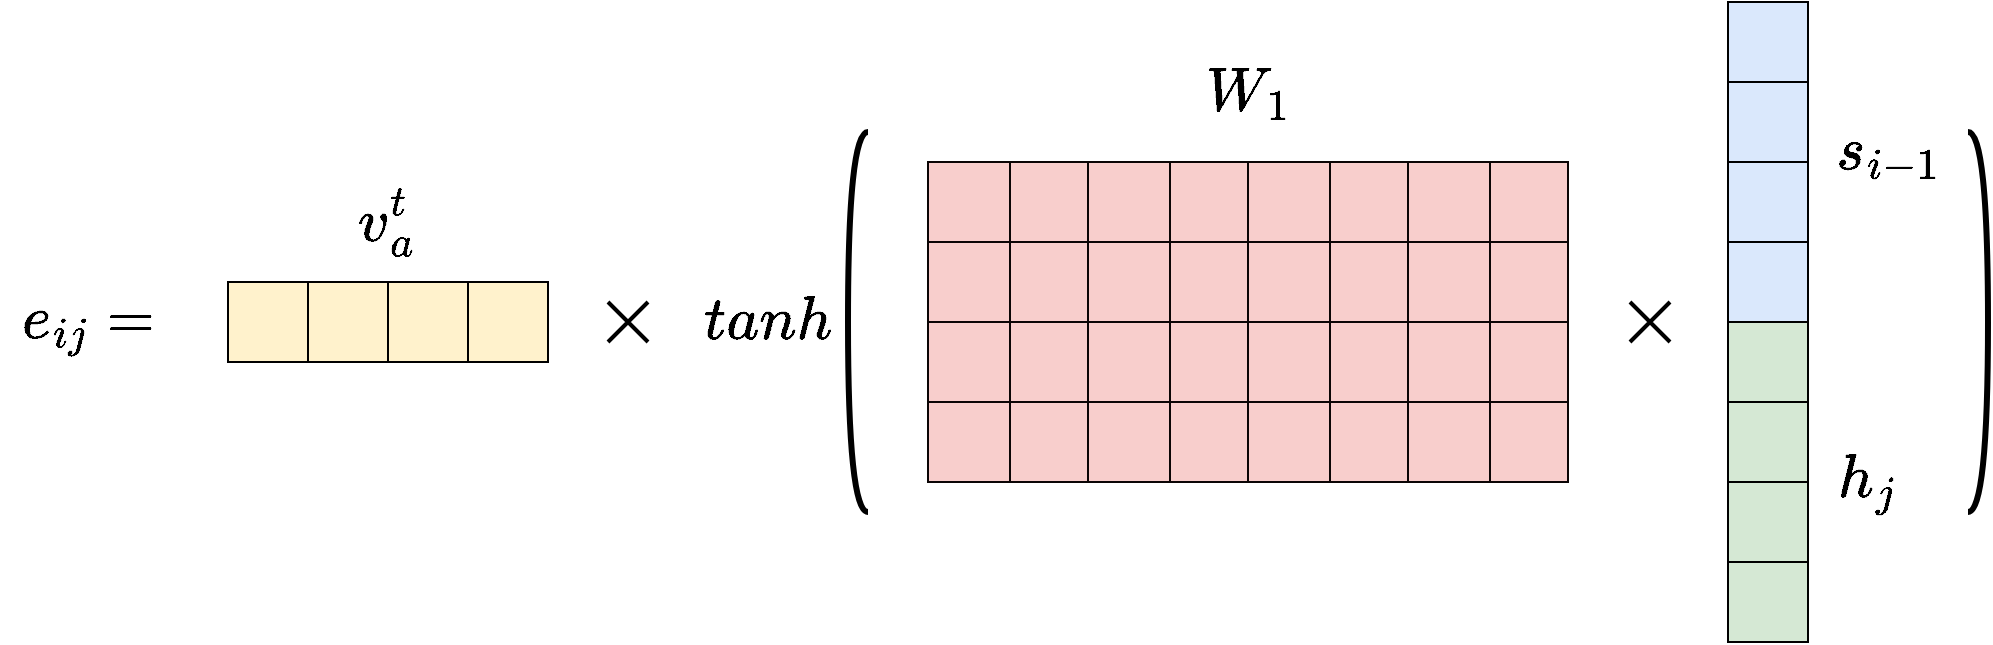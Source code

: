 <mxfile version="28.1.2">
  <diagram name="Página-1" id="rPFFwyuD0StnBTE2iHZz">
    <mxGraphModel dx="1055" dy="791" grid="1" gridSize="10" guides="1" tooltips="1" connect="1" arrows="1" fold="1" page="1" pageScale="1" pageWidth="827" pageHeight="1169" math="1" shadow="0">
      <root>
        <mxCell id="0" />
        <mxCell id="1" parent="0" />
        <mxCell id="d-k93QkLwcRHFECUl0n6-141" value="" style="shape=table;startSize=0;container=1;collapsible=0;childLayout=tableLayout;fillColor=#dae8fc;strokeColor=#000000;" vertex="1" parent="1">
          <mxGeometry x="1280" y="200" width="40" height="160" as="geometry" />
        </mxCell>
        <mxCell id="d-k93QkLwcRHFECUl0n6-142" value="" style="shape=tableRow;horizontal=0;startSize=0;swimlaneHead=0;swimlaneBody=0;strokeColor=#000000;top=0;left=0;bottom=0;right=0;collapsible=0;dropTarget=0;fillColor=none;points=[[0,0.5],[1,0.5]];portConstraint=eastwest;" vertex="1" parent="d-k93QkLwcRHFECUl0n6-141">
          <mxGeometry width="40" height="40" as="geometry" />
        </mxCell>
        <mxCell id="d-k93QkLwcRHFECUl0n6-143" value="" style="shape=partialRectangle;html=1;whiteSpace=wrap;connectable=0;strokeColor=#000000;overflow=hidden;fillColor=none;top=0;left=0;bottom=0;right=0;pointerEvents=1;" vertex="1" parent="d-k93QkLwcRHFECUl0n6-142">
          <mxGeometry width="40" height="40" as="geometry">
            <mxRectangle width="40" height="40" as="alternateBounds" />
          </mxGeometry>
        </mxCell>
        <mxCell id="d-k93QkLwcRHFECUl0n6-144" value="" style="shape=tableRow;horizontal=0;startSize=0;swimlaneHead=0;swimlaneBody=0;strokeColor=#000000;top=0;left=0;bottom=0;right=0;collapsible=0;dropTarget=0;fillColor=none;points=[[0,0.5],[1,0.5]];portConstraint=eastwest;" vertex="1" parent="d-k93QkLwcRHFECUl0n6-141">
          <mxGeometry y="40" width="40" height="40" as="geometry" />
        </mxCell>
        <mxCell id="d-k93QkLwcRHFECUl0n6-145" value="" style="shape=partialRectangle;html=1;whiteSpace=wrap;connectable=0;strokeColor=#000000;overflow=hidden;fillColor=none;top=0;left=0;bottom=0;right=0;pointerEvents=1;" vertex="1" parent="d-k93QkLwcRHFECUl0n6-144">
          <mxGeometry width="40" height="40" as="geometry">
            <mxRectangle width="40" height="40" as="alternateBounds" />
          </mxGeometry>
        </mxCell>
        <mxCell id="d-k93QkLwcRHFECUl0n6-146" value="" style="shape=tableRow;horizontal=0;startSize=0;swimlaneHead=0;swimlaneBody=0;strokeColor=#000000;top=0;left=0;bottom=0;right=0;collapsible=0;dropTarget=0;fillColor=none;points=[[0,0.5],[1,0.5]];portConstraint=eastwest;" vertex="1" parent="d-k93QkLwcRHFECUl0n6-141">
          <mxGeometry y="80" width="40" height="40" as="geometry" />
        </mxCell>
        <mxCell id="d-k93QkLwcRHFECUl0n6-147" value="" style="shape=partialRectangle;html=1;whiteSpace=wrap;connectable=0;strokeColor=#000000;overflow=hidden;fillColor=none;top=0;left=0;bottom=0;right=0;pointerEvents=1;" vertex="1" parent="d-k93QkLwcRHFECUl0n6-146">
          <mxGeometry width="40" height="40" as="geometry">
            <mxRectangle width="40" height="40" as="alternateBounds" />
          </mxGeometry>
        </mxCell>
        <mxCell id="d-k93QkLwcRHFECUl0n6-148" value="" style="shape=tableRow;horizontal=0;startSize=0;swimlaneHead=0;swimlaneBody=0;strokeColor=#000000;top=0;left=0;bottom=0;right=0;collapsible=0;dropTarget=0;fillColor=none;points=[[0,0.5],[1,0.5]];portConstraint=eastwest;" vertex="1" parent="d-k93QkLwcRHFECUl0n6-141">
          <mxGeometry y="120" width="40" height="40" as="geometry" />
        </mxCell>
        <mxCell id="d-k93QkLwcRHFECUl0n6-149" value="" style="shape=partialRectangle;html=1;whiteSpace=wrap;connectable=0;strokeColor=#000000;overflow=hidden;fillColor=none;top=0;left=0;bottom=0;right=0;pointerEvents=1;" vertex="1" parent="d-k93QkLwcRHFECUl0n6-148">
          <mxGeometry width="40" height="40" as="geometry">
            <mxRectangle width="40" height="40" as="alternateBounds" />
          </mxGeometry>
        </mxCell>
        <mxCell id="d-k93QkLwcRHFECUl0n6-150" value="&lt;font style=&quot;font-size: 26px;&quot;&gt;$$s_{i-1}$$&lt;/font&gt;" style="text;html=1;align=center;verticalAlign=middle;whiteSpace=wrap;rounded=0;" vertex="1" parent="1">
          <mxGeometry x="1320" y="260" width="80" height="30" as="geometry" />
        </mxCell>
        <mxCell id="d-k93QkLwcRHFECUl0n6-151" value="" style="shape=table;startSize=0;container=1;collapsible=0;childLayout=tableLayout;fillColor=#d5e8d4;strokeColor=#000000;" vertex="1" parent="1">
          <mxGeometry x="1280" y="360" width="40" height="160" as="geometry" />
        </mxCell>
        <mxCell id="d-k93QkLwcRHFECUl0n6-152" value="" style="shape=tableRow;horizontal=0;startSize=0;swimlaneHead=0;swimlaneBody=0;strokeColor=#000000;top=0;left=0;bottom=0;right=0;collapsible=0;dropTarget=0;fillColor=none;points=[[0,0.5],[1,0.5]];portConstraint=eastwest;" vertex="1" parent="d-k93QkLwcRHFECUl0n6-151">
          <mxGeometry width="40" height="40" as="geometry" />
        </mxCell>
        <mxCell id="d-k93QkLwcRHFECUl0n6-153" value="" style="shape=partialRectangle;html=1;whiteSpace=wrap;connectable=0;strokeColor=#000000;overflow=hidden;fillColor=none;top=0;left=0;bottom=0;right=0;pointerEvents=1;" vertex="1" parent="d-k93QkLwcRHFECUl0n6-152">
          <mxGeometry width="40" height="40" as="geometry">
            <mxRectangle width="40" height="40" as="alternateBounds" />
          </mxGeometry>
        </mxCell>
        <mxCell id="d-k93QkLwcRHFECUl0n6-154" value="" style="shape=tableRow;horizontal=0;startSize=0;swimlaneHead=0;swimlaneBody=0;strokeColor=#000000;top=0;left=0;bottom=0;right=0;collapsible=0;dropTarget=0;fillColor=none;points=[[0,0.5],[1,0.5]];portConstraint=eastwest;" vertex="1" parent="d-k93QkLwcRHFECUl0n6-151">
          <mxGeometry y="40" width="40" height="40" as="geometry" />
        </mxCell>
        <mxCell id="d-k93QkLwcRHFECUl0n6-155" value="" style="shape=partialRectangle;html=1;whiteSpace=wrap;connectable=0;strokeColor=#000000;overflow=hidden;fillColor=none;top=0;left=0;bottom=0;right=0;pointerEvents=1;" vertex="1" parent="d-k93QkLwcRHFECUl0n6-154">
          <mxGeometry width="40" height="40" as="geometry">
            <mxRectangle width="40" height="40" as="alternateBounds" />
          </mxGeometry>
        </mxCell>
        <mxCell id="d-k93QkLwcRHFECUl0n6-156" value="" style="shape=tableRow;horizontal=0;startSize=0;swimlaneHead=0;swimlaneBody=0;strokeColor=#000000;top=0;left=0;bottom=0;right=0;collapsible=0;dropTarget=0;fillColor=none;points=[[0,0.5],[1,0.5]];portConstraint=eastwest;" vertex="1" parent="d-k93QkLwcRHFECUl0n6-151">
          <mxGeometry y="80" width="40" height="40" as="geometry" />
        </mxCell>
        <mxCell id="d-k93QkLwcRHFECUl0n6-157" value="" style="shape=partialRectangle;html=1;whiteSpace=wrap;connectable=0;strokeColor=#000000;overflow=hidden;fillColor=none;top=0;left=0;bottom=0;right=0;pointerEvents=1;" vertex="1" parent="d-k93QkLwcRHFECUl0n6-156">
          <mxGeometry width="40" height="40" as="geometry">
            <mxRectangle width="40" height="40" as="alternateBounds" />
          </mxGeometry>
        </mxCell>
        <mxCell id="d-k93QkLwcRHFECUl0n6-158" value="" style="shape=tableRow;horizontal=0;startSize=0;swimlaneHead=0;swimlaneBody=0;strokeColor=#000000;top=0;left=0;bottom=0;right=0;collapsible=0;dropTarget=0;fillColor=none;points=[[0,0.5],[1,0.5]];portConstraint=eastwest;" vertex="1" parent="d-k93QkLwcRHFECUl0n6-151">
          <mxGeometry y="120" width="40" height="40" as="geometry" />
        </mxCell>
        <mxCell id="d-k93QkLwcRHFECUl0n6-159" value="" style="shape=partialRectangle;html=1;whiteSpace=wrap;connectable=0;strokeColor=#000000;overflow=hidden;fillColor=none;top=0;left=0;bottom=0;right=0;pointerEvents=1;" vertex="1" parent="d-k93QkLwcRHFECUl0n6-158">
          <mxGeometry width="40" height="40" as="geometry">
            <mxRectangle width="40" height="40" as="alternateBounds" />
          </mxGeometry>
        </mxCell>
        <mxCell id="d-k93QkLwcRHFECUl0n6-160" value="&lt;font style=&quot;font-size: 26px;&quot;&gt;$$h_j$$&lt;/font&gt;" style="text;html=1;align=center;verticalAlign=middle;whiteSpace=wrap;rounded=0;" vertex="1" parent="1">
          <mxGeometry x="1310" y="425" width="80" height="30" as="geometry" />
        </mxCell>
        <mxCell id="d-k93QkLwcRHFECUl0n6-161" value="" style="shape=table;startSize=0;container=1;collapsible=0;childLayout=tableLayout;fillColor=#f8cecc;strokeColor=#0B0505;" vertex="1" parent="1">
          <mxGeometry x="880" y="280" width="320" height="160" as="geometry" />
        </mxCell>
        <mxCell id="d-k93QkLwcRHFECUl0n6-162" value="" style="shape=tableRow;horizontal=0;startSize=0;swimlaneHead=0;swimlaneBody=0;strokeColor=inherit;top=0;left=0;bottom=0;right=0;collapsible=0;dropTarget=0;fillColor=none;points=[[0,0.5],[1,0.5]];portConstraint=eastwest;" vertex="1" parent="d-k93QkLwcRHFECUl0n6-161">
          <mxGeometry width="320" height="40" as="geometry" />
        </mxCell>
        <mxCell id="d-k93QkLwcRHFECUl0n6-163" value="" style="shape=partialRectangle;html=1;whiteSpace=wrap;connectable=0;strokeColor=inherit;overflow=hidden;fillColor=none;top=0;left=0;bottom=0;right=0;pointerEvents=1;" vertex="1" parent="d-k93QkLwcRHFECUl0n6-162">
          <mxGeometry width="41" height="40" as="geometry">
            <mxRectangle width="41" height="40" as="alternateBounds" />
          </mxGeometry>
        </mxCell>
        <mxCell id="d-k93QkLwcRHFECUl0n6-164" value="" style="shape=partialRectangle;html=1;whiteSpace=wrap;connectable=0;strokeColor=inherit;overflow=hidden;fillColor=none;top=0;left=0;bottom=0;right=0;pointerEvents=1;" vertex="1" parent="d-k93QkLwcRHFECUl0n6-162">
          <mxGeometry x="41" width="39" height="40" as="geometry">
            <mxRectangle width="39" height="40" as="alternateBounds" />
          </mxGeometry>
        </mxCell>
        <mxCell id="d-k93QkLwcRHFECUl0n6-165" value="" style="shape=partialRectangle;html=1;whiteSpace=wrap;connectable=0;strokeColor=inherit;overflow=hidden;fillColor=none;top=0;left=0;bottom=0;right=0;pointerEvents=1;" vertex="1" parent="d-k93QkLwcRHFECUl0n6-162">
          <mxGeometry x="80" width="41" height="40" as="geometry">
            <mxRectangle width="41" height="40" as="alternateBounds" />
          </mxGeometry>
        </mxCell>
        <mxCell id="d-k93QkLwcRHFECUl0n6-166" value="" style="shape=partialRectangle;html=1;whiteSpace=wrap;connectable=0;strokeColor=inherit;overflow=hidden;fillColor=none;top=0;left=0;bottom=0;right=0;pointerEvents=1;" vertex="1" parent="d-k93QkLwcRHFECUl0n6-162">
          <mxGeometry x="121" width="39" height="40" as="geometry">
            <mxRectangle width="39" height="40" as="alternateBounds" />
          </mxGeometry>
        </mxCell>
        <mxCell id="d-k93QkLwcRHFECUl0n6-167" value="" style="shape=partialRectangle;html=1;whiteSpace=wrap;connectable=0;strokeColor=inherit;overflow=hidden;fillColor=none;top=0;left=0;bottom=0;right=0;pointerEvents=1;" vertex="1" parent="d-k93QkLwcRHFECUl0n6-162">
          <mxGeometry x="160" width="41" height="40" as="geometry">
            <mxRectangle width="41" height="40" as="alternateBounds" />
          </mxGeometry>
        </mxCell>
        <mxCell id="d-k93QkLwcRHFECUl0n6-168" value="" style="shape=partialRectangle;html=1;whiteSpace=wrap;connectable=0;strokeColor=inherit;overflow=hidden;fillColor=none;top=0;left=0;bottom=0;right=0;pointerEvents=1;" vertex="1" parent="d-k93QkLwcRHFECUl0n6-162">
          <mxGeometry x="201" width="39" height="40" as="geometry">
            <mxRectangle width="39" height="40" as="alternateBounds" />
          </mxGeometry>
        </mxCell>
        <mxCell id="d-k93QkLwcRHFECUl0n6-169" value="" style="shape=partialRectangle;html=1;whiteSpace=wrap;connectable=0;strokeColor=inherit;overflow=hidden;fillColor=none;top=0;left=0;bottom=0;right=0;pointerEvents=1;" vertex="1" parent="d-k93QkLwcRHFECUl0n6-162">
          <mxGeometry x="240" width="41" height="40" as="geometry">
            <mxRectangle width="41" height="40" as="alternateBounds" />
          </mxGeometry>
        </mxCell>
        <mxCell id="d-k93QkLwcRHFECUl0n6-170" value="" style="shape=partialRectangle;html=1;whiteSpace=wrap;connectable=0;strokeColor=inherit;overflow=hidden;fillColor=none;top=0;left=0;bottom=0;right=0;pointerEvents=1;" vertex="1" parent="d-k93QkLwcRHFECUl0n6-162">
          <mxGeometry x="281" width="39" height="40" as="geometry">
            <mxRectangle width="39" height="40" as="alternateBounds" />
          </mxGeometry>
        </mxCell>
        <mxCell id="d-k93QkLwcRHFECUl0n6-171" value="" style="shape=tableRow;horizontal=0;startSize=0;swimlaneHead=0;swimlaneBody=0;strokeColor=inherit;top=0;left=0;bottom=0;right=0;collapsible=0;dropTarget=0;fillColor=none;points=[[0,0.5],[1,0.5]];portConstraint=eastwest;" vertex="1" parent="d-k93QkLwcRHFECUl0n6-161">
          <mxGeometry y="40" width="320" height="40" as="geometry" />
        </mxCell>
        <mxCell id="d-k93QkLwcRHFECUl0n6-172" value="" style="shape=partialRectangle;html=1;whiteSpace=wrap;connectable=0;strokeColor=inherit;overflow=hidden;fillColor=none;top=0;left=0;bottom=0;right=0;pointerEvents=1;" vertex="1" parent="d-k93QkLwcRHFECUl0n6-171">
          <mxGeometry width="41" height="40" as="geometry">
            <mxRectangle width="41" height="40" as="alternateBounds" />
          </mxGeometry>
        </mxCell>
        <mxCell id="d-k93QkLwcRHFECUl0n6-173" value="" style="shape=partialRectangle;html=1;whiteSpace=wrap;connectable=0;strokeColor=inherit;overflow=hidden;fillColor=none;top=0;left=0;bottom=0;right=0;pointerEvents=1;" vertex="1" parent="d-k93QkLwcRHFECUl0n6-171">
          <mxGeometry x="41" width="39" height="40" as="geometry">
            <mxRectangle width="39" height="40" as="alternateBounds" />
          </mxGeometry>
        </mxCell>
        <mxCell id="d-k93QkLwcRHFECUl0n6-174" value="" style="shape=partialRectangle;html=1;whiteSpace=wrap;connectable=0;strokeColor=inherit;overflow=hidden;fillColor=none;top=0;left=0;bottom=0;right=0;pointerEvents=1;" vertex="1" parent="d-k93QkLwcRHFECUl0n6-171">
          <mxGeometry x="80" width="41" height="40" as="geometry">
            <mxRectangle width="41" height="40" as="alternateBounds" />
          </mxGeometry>
        </mxCell>
        <mxCell id="d-k93QkLwcRHFECUl0n6-175" value="" style="shape=partialRectangle;html=1;whiteSpace=wrap;connectable=0;strokeColor=inherit;overflow=hidden;fillColor=none;top=0;left=0;bottom=0;right=0;pointerEvents=1;" vertex="1" parent="d-k93QkLwcRHFECUl0n6-171">
          <mxGeometry x="121" width="39" height="40" as="geometry">
            <mxRectangle width="39" height="40" as="alternateBounds" />
          </mxGeometry>
        </mxCell>
        <mxCell id="d-k93QkLwcRHFECUl0n6-176" value="" style="shape=partialRectangle;html=1;whiteSpace=wrap;connectable=0;strokeColor=inherit;overflow=hidden;fillColor=none;top=0;left=0;bottom=0;right=0;pointerEvents=1;" vertex="1" parent="d-k93QkLwcRHFECUl0n6-171">
          <mxGeometry x="160" width="41" height="40" as="geometry">
            <mxRectangle width="41" height="40" as="alternateBounds" />
          </mxGeometry>
        </mxCell>
        <mxCell id="d-k93QkLwcRHFECUl0n6-177" value="" style="shape=partialRectangle;html=1;whiteSpace=wrap;connectable=0;strokeColor=inherit;overflow=hidden;fillColor=none;top=0;left=0;bottom=0;right=0;pointerEvents=1;" vertex="1" parent="d-k93QkLwcRHFECUl0n6-171">
          <mxGeometry x="201" width="39" height="40" as="geometry">
            <mxRectangle width="39" height="40" as="alternateBounds" />
          </mxGeometry>
        </mxCell>
        <mxCell id="d-k93QkLwcRHFECUl0n6-178" value="" style="shape=partialRectangle;html=1;whiteSpace=wrap;connectable=0;strokeColor=inherit;overflow=hidden;fillColor=none;top=0;left=0;bottom=0;right=0;pointerEvents=1;" vertex="1" parent="d-k93QkLwcRHFECUl0n6-171">
          <mxGeometry x="240" width="41" height="40" as="geometry">
            <mxRectangle width="41" height="40" as="alternateBounds" />
          </mxGeometry>
        </mxCell>
        <mxCell id="d-k93QkLwcRHFECUl0n6-179" value="" style="shape=partialRectangle;html=1;whiteSpace=wrap;connectable=0;strokeColor=inherit;overflow=hidden;fillColor=none;top=0;left=0;bottom=0;right=0;pointerEvents=1;" vertex="1" parent="d-k93QkLwcRHFECUl0n6-171">
          <mxGeometry x="281" width="39" height="40" as="geometry">
            <mxRectangle width="39" height="40" as="alternateBounds" />
          </mxGeometry>
        </mxCell>
        <mxCell id="d-k93QkLwcRHFECUl0n6-180" value="" style="shape=tableRow;horizontal=0;startSize=0;swimlaneHead=0;swimlaneBody=0;strokeColor=inherit;top=0;left=0;bottom=0;right=0;collapsible=0;dropTarget=0;fillColor=none;points=[[0,0.5],[1,0.5]];portConstraint=eastwest;" vertex="1" parent="d-k93QkLwcRHFECUl0n6-161">
          <mxGeometry y="80" width="320" height="40" as="geometry" />
        </mxCell>
        <mxCell id="d-k93QkLwcRHFECUl0n6-181" value="" style="shape=partialRectangle;html=1;whiteSpace=wrap;connectable=0;strokeColor=inherit;overflow=hidden;fillColor=none;top=0;left=0;bottom=0;right=0;pointerEvents=1;" vertex="1" parent="d-k93QkLwcRHFECUl0n6-180">
          <mxGeometry width="41" height="40" as="geometry">
            <mxRectangle width="41" height="40" as="alternateBounds" />
          </mxGeometry>
        </mxCell>
        <mxCell id="d-k93QkLwcRHFECUl0n6-182" value="" style="shape=partialRectangle;html=1;whiteSpace=wrap;connectable=0;strokeColor=inherit;overflow=hidden;fillColor=none;top=0;left=0;bottom=0;right=0;pointerEvents=1;" vertex="1" parent="d-k93QkLwcRHFECUl0n6-180">
          <mxGeometry x="41" width="39" height="40" as="geometry">
            <mxRectangle width="39" height="40" as="alternateBounds" />
          </mxGeometry>
        </mxCell>
        <mxCell id="d-k93QkLwcRHFECUl0n6-183" value="" style="shape=partialRectangle;html=1;whiteSpace=wrap;connectable=0;strokeColor=inherit;overflow=hidden;fillColor=none;top=0;left=0;bottom=0;right=0;pointerEvents=1;" vertex="1" parent="d-k93QkLwcRHFECUl0n6-180">
          <mxGeometry x="80" width="41" height="40" as="geometry">
            <mxRectangle width="41" height="40" as="alternateBounds" />
          </mxGeometry>
        </mxCell>
        <mxCell id="d-k93QkLwcRHFECUl0n6-184" value="" style="shape=partialRectangle;html=1;whiteSpace=wrap;connectable=0;strokeColor=inherit;overflow=hidden;fillColor=none;top=0;left=0;bottom=0;right=0;pointerEvents=1;" vertex="1" parent="d-k93QkLwcRHFECUl0n6-180">
          <mxGeometry x="121" width="39" height="40" as="geometry">
            <mxRectangle width="39" height="40" as="alternateBounds" />
          </mxGeometry>
        </mxCell>
        <mxCell id="d-k93QkLwcRHFECUl0n6-185" value="" style="shape=partialRectangle;html=1;whiteSpace=wrap;connectable=0;strokeColor=inherit;overflow=hidden;fillColor=none;top=0;left=0;bottom=0;right=0;pointerEvents=1;" vertex="1" parent="d-k93QkLwcRHFECUl0n6-180">
          <mxGeometry x="160" width="41" height="40" as="geometry">
            <mxRectangle width="41" height="40" as="alternateBounds" />
          </mxGeometry>
        </mxCell>
        <mxCell id="d-k93QkLwcRHFECUl0n6-186" value="" style="shape=partialRectangle;html=1;whiteSpace=wrap;connectable=0;strokeColor=inherit;overflow=hidden;fillColor=none;top=0;left=0;bottom=0;right=0;pointerEvents=1;" vertex="1" parent="d-k93QkLwcRHFECUl0n6-180">
          <mxGeometry x="201" width="39" height="40" as="geometry">
            <mxRectangle width="39" height="40" as="alternateBounds" />
          </mxGeometry>
        </mxCell>
        <mxCell id="d-k93QkLwcRHFECUl0n6-187" value="" style="shape=partialRectangle;html=1;whiteSpace=wrap;connectable=0;strokeColor=inherit;overflow=hidden;fillColor=none;top=0;left=0;bottom=0;right=0;pointerEvents=1;" vertex="1" parent="d-k93QkLwcRHFECUl0n6-180">
          <mxGeometry x="240" width="41" height="40" as="geometry">
            <mxRectangle width="41" height="40" as="alternateBounds" />
          </mxGeometry>
        </mxCell>
        <mxCell id="d-k93QkLwcRHFECUl0n6-188" value="" style="shape=partialRectangle;html=1;whiteSpace=wrap;connectable=0;strokeColor=inherit;overflow=hidden;fillColor=none;top=0;left=0;bottom=0;right=0;pointerEvents=1;" vertex="1" parent="d-k93QkLwcRHFECUl0n6-180">
          <mxGeometry x="281" width="39" height="40" as="geometry">
            <mxRectangle width="39" height="40" as="alternateBounds" />
          </mxGeometry>
        </mxCell>
        <mxCell id="d-k93QkLwcRHFECUl0n6-189" value="" style="shape=tableRow;horizontal=0;startSize=0;swimlaneHead=0;swimlaneBody=0;strokeColor=inherit;top=0;left=0;bottom=0;right=0;collapsible=0;dropTarget=0;fillColor=none;points=[[0,0.5],[1,0.5]];portConstraint=eastwest;" vertex="1" parent="d-k93QkLwcRHFECUl0n6-161">
          <mxGeometry y="120" width="320" height="40" as="geometry" />
        </mxCell>
        <mxCell id="d-k93QkLwcRHFECUl0n6-190" value="" style="shape=partialRectangle;html=1;whiteSpace=wrap;connectable=0;strokeColor=inherit;overflow=hidden;fillColor=none;top=0;left=0;bottom=0;right=0;pointerEvents=1;" vertex="1" parent="d-k93QkLwcRHFECUl0n6-189">
          <mxGeometry width="41" height="40" as="geometry">
            <mxRectangle width="41" height="40" as="alternateBounds" />
          </mxGeometry>
        </mxCell>
        <mxCell id="d-k93QkLwcRHFECUl0n6-191" value="" style="shape=partialRectangle;html=1;whiteSpace=wrap;connectable=0;strokeColor=inherit;overflow=hidden;fillColor=none;top=0;left=0;bottom=0;right=0;pointerEvents=1;" vertex="1" parent="d-k93QkLwcRHFECUl0n6-189">
          <mxGeometry x="41" width="39" height="40" as="geometry">
            <mxRectangle width="39" height="40" as="alternateBounds" />
          </mxGeometry>
        </mxCell>
        <mxCell id="d-k93QkLwcRHFECUl0n6-192" value="" style="shape=partialRectangle;html=1;whiteSpace=wrap;connectable=0;strokeColor=inherit;overflow=hidden;fillColor=none;top=0;left=0;bottom=0;right=0;pointerEvents=1;" vertex="1" parent="d-k93QkLwcRHFECUl0n6-189">
          <mxGeometry x="80" width="41" height="40" as="geometry">
            <mxRectangle width="41" height="40" as="alternateBounds" />
          </mxGeometry>
        </mxCell>
        <mxCell id="d-k93QkLwcRHFECUl0n6-193" value="" style="shape=partialRectangle;html=1;whiteSpace=wrap;connectable=0;strokeColor=inherit;overflow=hidden;fillColor=none;top=0;left=0;bottom=0;right=0;pointerEvents=1;" vertex="1" parent="d-k93QkLwcRHFECUl0n6-189">
          <mxGeometry x="121" width="39" height="40" as="geometry">
            <mxRectangle width="39" height="40" as="alternateBounds" />
          </mxGeometry>
        </mxCell>
        <mxCell id="d-k93QkLwcRHFECUl0n6-194" value="" style="shape=partialRectangle;html=1;whiteSpace=wrap;connectable=0;strokeColor=inherit;overflow=hidden;fillColor=none;top=0;left=0;bottom=0;right=0;pointerEvents=1;" vertex="1" parent="d-k93QkLwcRHFECUl0n6-189">
          <mxGeometry x="160" width="41" height="40" as="geometry">
            <mxRectangle width="41" height="40" as="alternateBounds" />
          </mxGeometry>
        </mxCell>
        <mxCell id="d-k93QkLwcRHFECUl0n6-195" value="" style="shape=partialRectangle;html=1;whiteSpace=wrap;connectable=0;strokeColor=inherit;overflow=hidden;fillColor=none;top=0;left=0;bottom=0;right=0;pointerEvents=1;" vertex="1" parent="d-k93QkLwcRHFECUl0n6-189">
          <mxGeometry x="201" width="39" height="40" as="geometry">
            <mxRectangle width="39" height="40" as="alternateBounds" />
          </mxGeometry>
        </mxCell>
        <mxCell id="d-k93QkLwcRHFECUl0n6-196" value="" style="shape=partialRectangle;html=1;whiteSpace=wrap;connectable=0;strokeColor=inherit;overflow=hidden;fillColor=none;top=0;left=0;bottom=0;right=0;pointerEvents=1;" vertex="1" parent="d-k93QkLwcRHFECUl0n6-189">
          <mxGeometry x="240" width="41" height="40" as="geometry">
            <mxRectangle width="41" height="40" as="alternateBounds" />
          </mxGeometry>
        </mxCell>
        <mxCell id="d-k93QkLwcRHFECUl0n6-197" value="" style="shape=partialRectangle;html=1;whiteSpace=wrap;connectable=0;strokeColor=inherit;overflow=hidden;fillColor=none;top=0;left=0;bottom=0;right=0;pointerEvents=1;" vertex="1" parent="d-k93QkLwcRHFECUl0n6-189">
          <mxGeometry x="281" width="39" height="40" as="geometry">
            <mxRectangle width="39" height="40" as="alternateBounds" />
          </mxGeometry>
        </mxCell>
        <mxCell id="d-k93QkLwcRHFECUl0n6-198" value="&lt;font style=&quot;font-size: 26px;&quot;&gt;$$W_1$$&lt;/font&gt;" style="text;html=1;align=center;verticalAlign=middle;whiteSpace=wrap;rounded=0;" vertex="1" parent="1">
          <mxGeometry x="1000" y="230" width="80" height="30" as="geometry" />
        </mxCell>
        <mxCell id="d-k93QkLwcRHFECUl0n6-199" value="&lt;font style=&quot;font-size: 26px;&quot;&gt;$$tanh$$&lt;/font&gt;" style="text;html=1;align=center;verticalAlign=middle;whiteSpace=wrap;rounded=0;" vertex="1" parent="1">
          <mxGeometry x="760" y="345" width="80" height="30" as="geometry" />
        </mxCell>
        <mxCell id="d-k93QkLwcRHFECUl0n6-201" value="" style="shape=requiredInterface;html=1;verticalLabelPosition=bottom;sketch=0;strokeWidth=3;direction=west;" vertex="1" parent="1">
          <mxGeometry x="840" y="265" width="10" height="190" as="geometry" />
        </mxCell>
        <mxCell id="d-k93QkLwcRHFECUl0n6-202" value="" style="shape=requiredInterface;html=1;verticalLabelPosition=bottom;sketch=0;strokeWidth=3;direction=west;rotation=-180;" vertex="1" parent="1">
          <mxGeometry x="1400" y="265" width="10" height="190" as="geometry" />
        </mxCell>
        <mxCell id="d-k93QkLwcRHFECUl0n6-203" value="" style="shape=mxgraph.sysml.x;strokeWidth=2;" vertex="1" parent="1">
          <mxGeometry x="1231" y="350" width="20" height="20" as="geometry" />
        </mxCell>
        <mxCell id="d-k93QkLwcRHFECUl0n6-204" value="" style="shape=table;startSize=0;container=1;collapsible=0;childLayout=tableLayout;fillColor=#fff2cc;strokeColor=#000000;" vertex="1" parent="1">
          <mxGeometry x="530" y="340" width="160" height="40" as="geometry" />
        </mxCell>
        <mxCell id="d-k93QkLwcRHFECUl0n6-205" value="" style="shape=tableRow;horizontal=0;startSize=0;swimlaneHead=0;swimlaneBody=0;strokeColor=inherit;top=0;left=0;bottom=0;right=0;collapsible=0;dropTarget=0;fillColor=none;points=[[0,0.5],[1,0.5]];portConstraint=eastwest;" vertex="1" parent="d-k93QkLwcRHFECUl0n6-204">
          <mxGeometry width="160" height="40" as="geometry" />
        </mxCell>
        <mxCell id="d-k93QkLwcRHFECUl0n6-206" value="" style="shape=partialRectangle;html=1;whiteSpace=wrap;connectable=0;strokeColor=inherit;overflow=hidden;fillColor=none;top=0;left=0;bottom=0;right=0;pointerEvents=1;" vertex="1" parent="d-k93QkLwcRHFECUl0n6-205">
          <mxGeometry width="40" height="40" as="geometry">
            <mxRectangle width="40" height="40" as="alternateBounds" />
          </mxGeometry>
        </mxCell>
        <mxCell id="d-k93QkLwcRHFECUl0n6-207" value="" style="shape=partialRectangle;html=1;whiteSpace=wrap;connectable=0;strokeColor=inherit;overflow=hidden;fillColor=none;top=0;left=0;bottom=0;right=0;pointerEvents=1;" vertex="1" parent="d-k93QkLwcRHFECUl0n6-205">
          <mxGeometry x="40" width="40" height="40" as="geometry">
            <mxRectangle width="40" height="40" as="alternateBounds" />
          </mxGeometry>
        </mxCell>
        <mxCell id="d-k93QkLwcRHFECUl0n6-208" value="" style="shape=partialRectangle;html=1;whiteSpace=wrap;connectable=0;strokeColor=inherit;overflow=hidden;fillColor=none;top=0;left=0;bottom=0;right=0;pointerEvents=1;" vertex="1" parent="d-k93QkLwcRHFECUl0n6-205">
          <mxGeometry x="80" width="40" height="40" as="geometry">
            <mxRectangle width="40" height="40" as="alternateBounds" />
          </mxGeometry>
        </mxCell>
        <mxCell id="d-k93QkLwcRHFECUl0n6-209" value="" style="shape=partialRectangle;html=1;whiteSpace=wrap;connectable=0;strokeColor=inherit;overflow=hidden;fillColor=none;top=0;left=0;bottom=0;right=0;pointerEvents=1;" vertex="1" parent="d-k93QkLwcRHFECUl0n6-205">
          <mxGeometry x="120" width="40" height="40" as="geometry">
            <mxRectangle width="40" height="40" as="alternateBounds" />
          </mxGeometry>
        </mxCell>
        <mxCell id="d-k93QkLwcRHFECUl0n6-210" value="&lt;font style=&quot;font-size: 26px;&quot;&gt;$$v_a^t$$&lt;/font&gt;" style="text;html=1;align=center;verticalAlign=middle;whiteSpace=wrap;rounded=0;" vertex="1" parent="1">
          <mxGeometry x="570" y="295" width="80" height="30" as="geometry" />
        </mxCell>
        <mxCell id="d-k93QkLwcRHFECUl0n6-211" value="" style="shape=mxgraph.sysml.x;strokeWidth=2;" vertex="1" parent="1">
          <mxGeometry x="720" y="350" width="20" height="20" as="geometry" />
        </mxCell>
        <mxCell id="d-k93QkLwcRHFECUl0n6-212" value="&lt;font style=&quot;font-size: 26px;&quot;&gt;$$e_{ij} =$$&lt;/font&gt;" style="text;html=1;align=center;verticalAlign=middle;whiteSpace=wrap;rounded=0;" vertex="1" parent="1">
          <mxGeometry x="420" y="345" width="80" height="30" as="geometry" />
        </mxCell>
      </root>
    </mxGraphModel>
  </diagram>
</mxfile>
